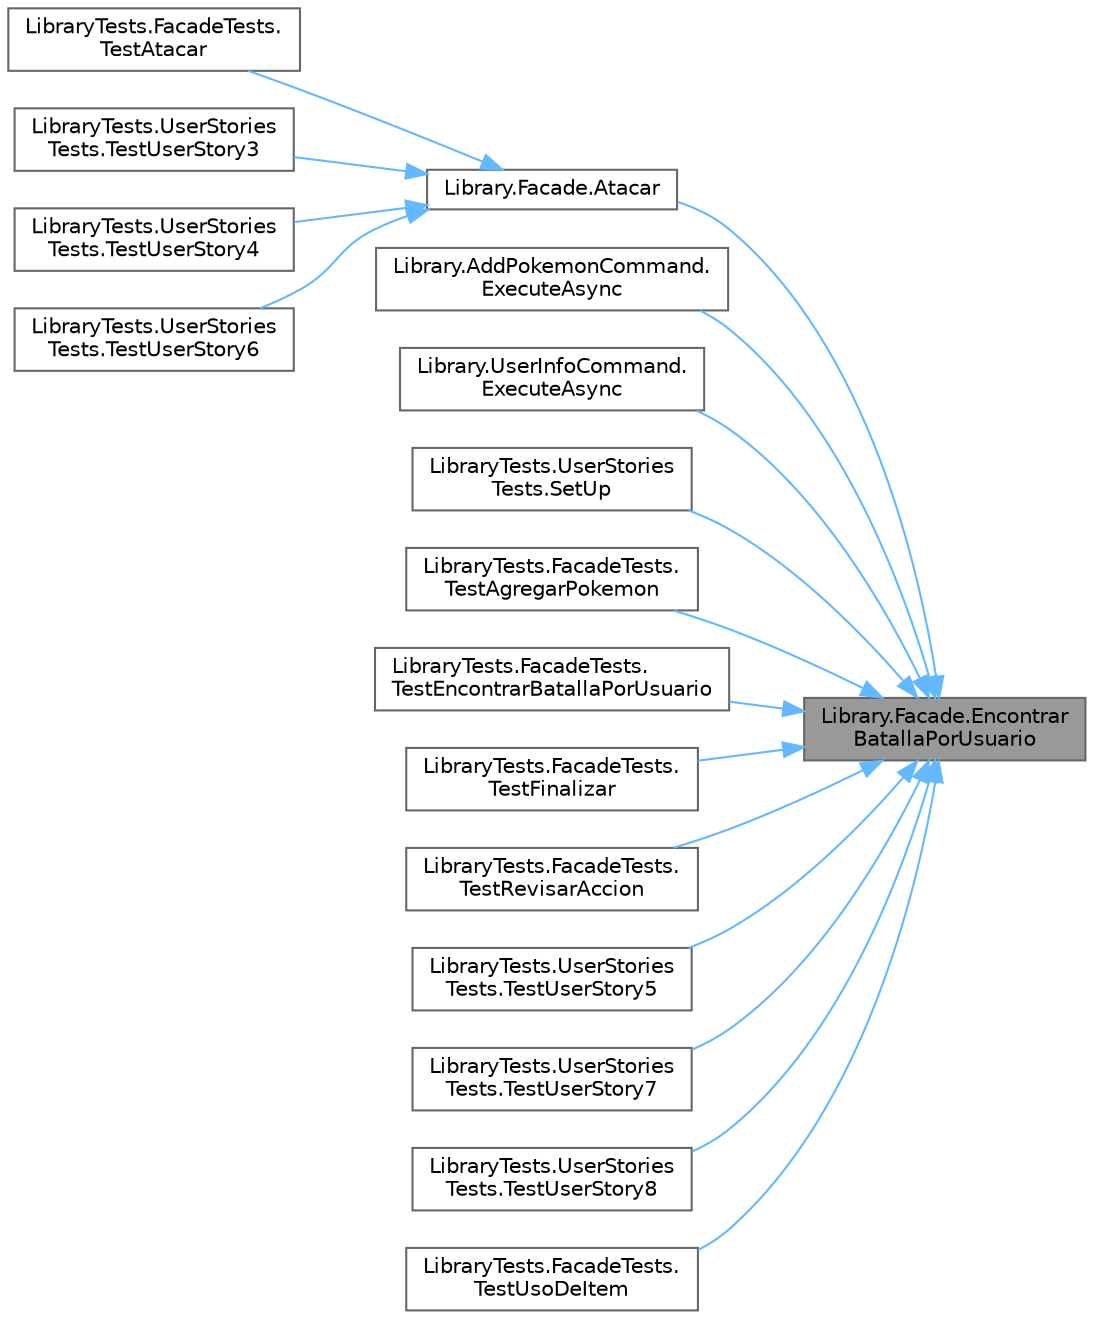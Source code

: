 digraph "Library.Facade.EncontrarBatallaPorUsuario"
{
 // INTERACTIVE_SVG=YES
 // LATEX_PDF_SIZE
  bgcolor="transparent";
  edge [fontname=Helvetica,fontsize=10,labelfontname=Helvetica,labelfontsize=10];
  node [fontname=Helvetica,fontsize=10,shape=box,height=0.2,width=0.4];
  rankdir="RL";
  Node1 [id="Node000001",label="Library.Facade.Encontrar\lBatallaPorUsuario",height=0.2,width=0.4,color="gray40", fillcolor="grey60", style="filled", fontcolor="black",tooltip="Busca la batalla según el usuario ingresado."];
  Node1 -> Node2 [id="edge1_Node000001_Node000002",dir="back",color="steelblue1",style="solid",tooltip=" "];
  Node2 [id="Node000002",label="Library.Facade.Atacar",height=0.2,width=0.4,color="grey40", fillcolor="white", style="filled",URL="$classLibrary_1_1Facade.html#a3f677996d74c9736c75f387f24ff0c40",tooltip="Valida y realiza el ataque."];
  Node2 -> Node3 [id="edge2_Node000002_Node000003",dir="back",color="steelblue1",style="solid",tooltip=" "];
  Node3 [id="Node000003",label="LibraryTests.FacadeTests.\lTestAtacar",height=0.2,width=0.4,color="grey40", fillcolor="white", style="filled",URL="$classLibraryTests_1_1FacadeTests.html#af22f93966c93bc6fe2965ce061b62d68",tooltip="Este test comprueba que se pueda atacar correctamente durante la batalla."];
  Node2 -> Node4 [id="edge3_Node000002_Node000004",dir="back",color="steelblue1",style="solid",tooltip=" "];
  Node4 [id="Node000004",label="LibraryTests.UserStories\lTests.TestUserStory3",height=0.2,width=0.4,color="grey40", fillcolor="white", style="filled",URL="$classLibraryTests_1_1UserStoriesTests.html#a883c55f00a8c9bbfdae8dde41e5abd5b",tooltip="Este test comprueba la historia de usuario 3."];
  Node2 -> Node5 [id="edge4_Node000002_Node000005",dir="back",color="steelblue1",style="solid",tooltip=" "];
  Node5 [id="Node000005",label="LibraryTests.UserStories\lTests.TestUserStory4",height=0.2,width=0.4,color="grey40", fillcolor="white", style="filled",URL="$classLibraryTests_1_1UserStoriesTests.html#a29d230cc97f8e77e6587b51d04d34aa5",tooltip="Este test comprueba la historia de usuario 4."];
  Node2 -> Node6 [id="edge5_Node000002_Node000006",dir="back",color="steelblue1",style="solid",tooltip=" "];
  Node6 [id="Node000006",label="LibraryTests.UserStories\lTests.TestUserStory6",height=0.2,width=0.4,color="grey40", fillcolor="white", style="filled",URL="$classLibraryTests_1_1UserStoriesTests.html#aac9f6eeb44dbeb33c33a2a4c2dd34da4",tooltip="Este test comprueba la historia de usuario 6."];
  Node1 -> Node7 [id="edge6_Node000001_Node000007",dir="back",color="steelblue1",style="solid",tooltip=" "];
  Node7 [id="Node000007",label="Library.AddPokemonCommand.\lExecuteAsync",height=0.2,width=0.4,color="grey40", fillcolor="white", style="filled",URL="$classLibrary_1_1AddPokemonCommand.html#ad07c566da5e79577fed7d4865345464a",tooltip="Implementa el comando 'atacar'. Este comando permite al jugador realizar un ataque durante la batalla..."];
  Node1 -> Node8 [id="edge7_Node000001_Node000008",dir="back",color="steelblue1",style="solid",tooltip=" "];
  Node8 [id="Node000008",label="Library.UserInfoCommand.\lExecuteAsync",height=0.2,width=0.4,color="grey40", fillcolor="white", style="filled",URL="$classLibrary_1_1UserInfoCommand.html#ab5bcd91fcf255d4589b30f00a6927ab9",tooltip="Implementa el comando 'userinfo', alias 'who' o 'whois' del bot."];
  Node1 -> Node9 [id="edge8_Node000001_Node000009",dir="back",color="steelblue1",style="solid",tooltip=" "];
  Node9 [id="Node000009",label="LibraryTests.UserStories\lTests.SetUp",height=0.2,width=0.4,color="grey40", fillcolor="white", style="filled",URL="$classLibraryTests_1_1UserStoriesTests.html#ad72f3487f7ce4e7128da2f9156ea2d44",tooltip="En este OneTimeSetUp instanciamos objetos que necesitaremos para testear."];
  Node1 -> Node10 [id="edge9_Node000001_Node000010",dir="back",color="steelblue1",style="solid",tooltip=" "];
  Node10 [id="Node000010",label="LibraryTests.FacadeTests.\lTestAgregarPokemon",height=0.2,width=0.4,color="grey40", fillcolor="white", style="filled",URL="$classLibraryTests_1_1FacadeTests.html#ae7d0bc19b8da0b9b12971d1837cc31ec",tooltip="Este test comprueba que se pueda agregar un Pokémon durante la batalla."];
  Node1 -> Node11 [id="edge10_Node000001_Node000011",dir="back",color="steelblue1",style="solid",tooltip=" "];
  Node11 [id="Node000011",label="LibraryTests.FacadeTests.\lTestEncontrarBatallaPorUsuario",height=0.2,width=0.4,color="grey40", fillcolor="white", style="filled",URL="$classLibraryTests_1_1FacadeTests.html#ae1eaae8f94aa3c79bbf3611d395e5203",tooltip="Este test comprueba que se pueda encontrar una batalla de la lista de batallas por el nombre de un ju..."];
  Node1 -> Node12 [id="edge11_Node000001_Node000012",dir="back",color="steelblue1",style="solid",tooltip=" "];
  Node12 [id="Node000012",label="LibraryTests.FacadeTests.\lTestFinalizar",height=0.2,width=0.4,color="grey40", fillcolor="white", style="filled",URL="$classLibraryTests_1_1FacadeTests.html#ae9d79d8fc2d766b3f84301b4eec15d3e",tooltip="Este test permite comprobar que se finaliza efectivamente la batalla con este método."];
  Node1 -> Node13 [id="edge12_Node000001_Node000013",dir="back",color="steelblue1",style="solid",tooltip=" "];
  Node13 [id="Node000013",label="LibraryTests.FacadeTests.\lTestRevisarAccion",height=0.2,width=0.4,color="grey40", fillcolor="white", style="filled",URL="$classLibraryTests_1_1FacadeTests.html#a057c64e69aab56c0080df6a41185ccf2",tooltip="Este test comprueba que se pueda revisar correctamente si un jugador tiene permitido realizar una acc..."];
  Node1 -> Node14 [id="edge13_Node000001_Node000014",dir="back",color="steelblue1",style="solid",tooltip=" "];
  Node14 [id="Node000014",label="LibraryTests.UserStories\lTests.TestUserStory5",height=0.2,width=0.4,color="grey40", fillcolor="white", style="filled",URL="$classLibraryTests_1_1UserStoriesTests.html#a5e44dd67db565a27c001db09a005aa26",tooltip="Este test comprueba la historia de usuario 5."];
  Node1 -> Node15 [id="edge14_Node000001_Node000015",dir="back",color="steelblue1",style="solid",tooltip=" "];
  Node15 [id="Node000015",label="LibraryTests.UserStories\lTests.TestUserStory7",height=0.2,width=0.4,color="grey40", fillcolor="white", style="filled",URL="$classLibraryTests_1_1UserStoriesTests.html#a35a6fc61e1853f1ebec52d7fe39eff9b",tooltip="Este test comprueba la historia de usuario 7."];
  Node1 -> Node16 [id="edge15_Node000001_Node000016",dir="back",color="steelblue1",style="solid",tooltip=" "];
  Node16 [id="Node000016",label="LibraryTests.UserStories\lTests.TestUserStory8",height=0.2,width=0.4,color="grey40", fillcolor="white", style="filled",URL="$classLibraryTests_1_1UserStoriesTests.html#a7a9e941044e99000f4679d42d02c80fb",tooltip="Este test comprueba la historia de usuario 8."];
  Node1 -> Node17 [id="edge16_Node000001_Node000017",dir="back",color="steelblue1",style="solid",tooltip=" "];
  Node17 [id="Node000017",label="LibraryTests.FacadeTests.\lTestUsoDeItem",height=0.2,width=0.4,color="grey40", fillcolor="white", style="filled",URL="$classLibraryTests_1_1FacadeTests.html#ae4c1e2218823ca49f29c0154a189cbfe",tooltip="Este test comprueba que se pueda usar un item correctamente durante la batalla."];
}
